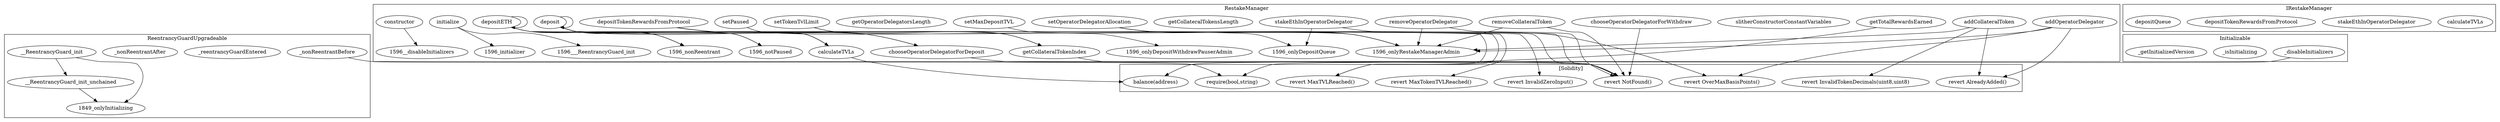 strict digraph {
subgraph cluster_1849_ReentrancyGuardUpgradeable {
label = "ReentrancyGuardUpgradeable"
"1849__nonReentrantBefore" [label="_nonReentrantBefore"]
"1849___ReentrancyGuard_init_unchained" [label="__ReentrancyGuard_init_unchained"]
"1849__reentrancyGuardEntered" [label="_reentrancyGuardEntered"]
"1849__nonReentrantAfter" [label="_nonReentrantAfter"]
"1849___ReentrancyGuard_init" [label="__ReentrancyGuard_init"]
"1849___ReentrancyGuard_init" -> "1849___ReentrancyGuard_init_unchained"
"1849___ReentrancyGuard_init" -> "1849_onlyInitializing"
"1849___ReentrancyGuard_init_unchained" -> "1849_onlyInitializing"
}subgraph cluster_1596_RestakeManager {
label = "RestakeManager"
"1596_setOperatorDelegatorAllocation" [label="setOperatorDelegatorAllocation"]
"1596_getCollateralTokenIndex" [label="getCollateralTokenIndex"]
"1596_depositETH" [label="depositETH"]
"1596_removeOperatorDelegator" [label="removeOperatorDelegator"]
"1596_slitherConstructorConstantVariables" [label="slitherConstructorConstantVariables"]
"1596_chooseOperatorDelegatorForWithdraw" [label="chooseOperatorDelegatorForWithdraw"]
"1596_setPaused" [label="setPaused"]
"1596_setTokenTvlLimit" [label="setTokenTvlLimit"]
"1596_setMaxDepositTVL" [label="setMaxDepositTVL"]
"1596_getCollateralTokensLength" [label="getCollateralTokensLength"]
"1596_initialize" [label="initialize"]
"1596_getTotalRewardsEarned" [label="getTotalRewardsEarned"]
"1596_chooseOperatorDelegatorForDeposit" [label="chooseOperatorDelegatorForDeposit"]
"1596_getOperatorDelegatorsLength" [label="getOperatorDelegatorsLength"]
"1596_depositTokenRewardsFromProtocol" [label="depositTokenRewardsFromProtocol"]
"1596_deposit" [label="deposit"]
"1596_stakeEthInOperatorDelegator" [label="stakeEthInOperatorDelegator"]
"1596_constructor" [label="constructor"]
"1596_calculateTVLs" [label="calculateTVLs"]
"1596_addCollateralToken" [label="addCollateralToken"]
"1596_removeCollateralToken" [label="removeCollateralToken"]
"1596_addOperatorDelegator" [label="addOperatorDelegator"]
"1596_stakeEthInOperatorDelegator" -> "1596_onlyDepositQueue"
"1596_depositETH" -> "1596_depositETH"
"1596_depositETH" -> "1596_notPaused"
"1596_setMaxDepositTVL" -> "1596_onlyRestakeManagerAdmin"
"1596_initialize" -> "1596_initializer"
"1596_deposit" -> "1596_nonReentrant"
"1596_setPaused" -> "1596_onlyDepositWithdrawPauserAdmin"
"1596_depositTokenRewardsFromProtocol" -> "1596_chooseOperatorDelegatorForDeposit"
"1596_constructor" -> "1596__disableInitializers"
"1596_deposit" -> "1596_chooseOperatorDelegatorForDeposit"
"1596_setOperatorDelegatorAllocation" -> "1596_onlyRestakeManagerAdmin"
"1596_addOperatorDelegator" -> "1596_onlyRestakeManagerAdmin"
"1596_deposit" -> "1596_calculateTVLs"
"1596_depositTokenRewardsFromProtocol" -> "1596_calculateTVLs"
"1596_initialize" -> "1596___ReentrancyGuard_init"
"1596_setTokenTvlLimit" -> "1596_getCollateralTokenIndex"
"1596_removeOperatorDelegator" -> "1596_onlyRestakeManagerAdmin"
"1596_depositETH" -> "1596_calculateTVLs"
"1596_deposit" -> "1596_deposit"
"1596_addCollateralToken" -> "1596_onlyRestakeManagerAdmin"
"1596_depositETH" -> "1596_nonReentrant"
"1596_deposit" -> "1596_getCollateralTokenIndex"
"1596_depositTokenRewardsFromProtocol" -> "1596_onlyDepositQueue"
"1596_removeCollateralToken" -> "1596_onlyRestakeManagerAdmin"
"1596_deposit" -> "1596_notPaused"
"1596_setTokenTvlLimit" -> "1596_onlyRestakeManagerAdmin"
}subgraph cluster_3397_IRestakeManager {
label = "IRestakeManager"
"3397_calculateTVLs" [label="calculateTVLs"]
"3397_stakeEthInOperatorDelegator" [label="stakeEthInOperatorDelegator"]
"3397_depositTokenRewardsFromProtocol" [label="depositTokenRewardsFromProtocol"]
"3397_depositQueue" [label="depositQueue"]
}subgraph cluster_1765_Initializable {
label = "Initializable"
"1765__disableInitializers" [label="_disableInitializers"]
"1765__isInitializing" [label="_isInitializing"]
"1765__getInitializedVersion" [label="_getInitializedVersion"]
}subgraph cluster_solidity {
label = "[Solidity]"
"revert InvalidTokenDecimals(uint8,uint8)" 
"revert OverMaxBasisPoints()" 
"revert NotFound()" 
"require(bool,string)" 
"balance(address)" 
"revert AlreadyAdded()" 
"revert MaxTokenTVLReached()" 
"revert InvalidZeroInput()" 
"revert MaxTVLReached()" 
"1596_chooseOperatorDelegatorForWithdraw" -> "revert NotFound()"
"1765__disableInitializers" -> "require(bool,string)"
"1596_getCollateralTokenIndex" -> "revert NotFound()"
"1596_chooseOperatorDelegatorForDeposit" -> "revert NotFound()"
"1596_depositETH" -> "revert MaxTVLReached()"
"1596_removeCollateralToken" -> "revert NotFound()"
"1596_removeOperatorDelegator" -> "revert NotFound()"
"1596_stakeEthInOperatorDelegator" -> "revert NotFound()"
"1596_addCollateralToken" -> "revert InvalidTokenDecimals(uint8,uint8)"
"1596_addCollateralToken" -> "revert AlreadyAdded()"
"1596_setOperatorDelegatorAllocation" -> "revert OverMaxBasisPoints()"
"1596_setOperatorDelegatorAllocation" -> "revert InvalidZeroInput()"
"1596_calculateTVLs" -> "balance(address)"
"1596_addOperatorDelegator" -> "revert OverMaxBasisPoints()"
"1849__nonReentrantBefore" -> "require(bool,string)"
"1596_setOperatorDelegatorAllocation" -> "revert NotFound()"
"1596_deposit" -> "revert MaxTokenTVLReached()"
"1596_deposit" -> "revert MaxTVLReached()"
"1596_getTotalRewardsEarned" -> "balance(address)"
"1596_addOperatorDelegator" -> "revert AlreadyAdded()"
}
}